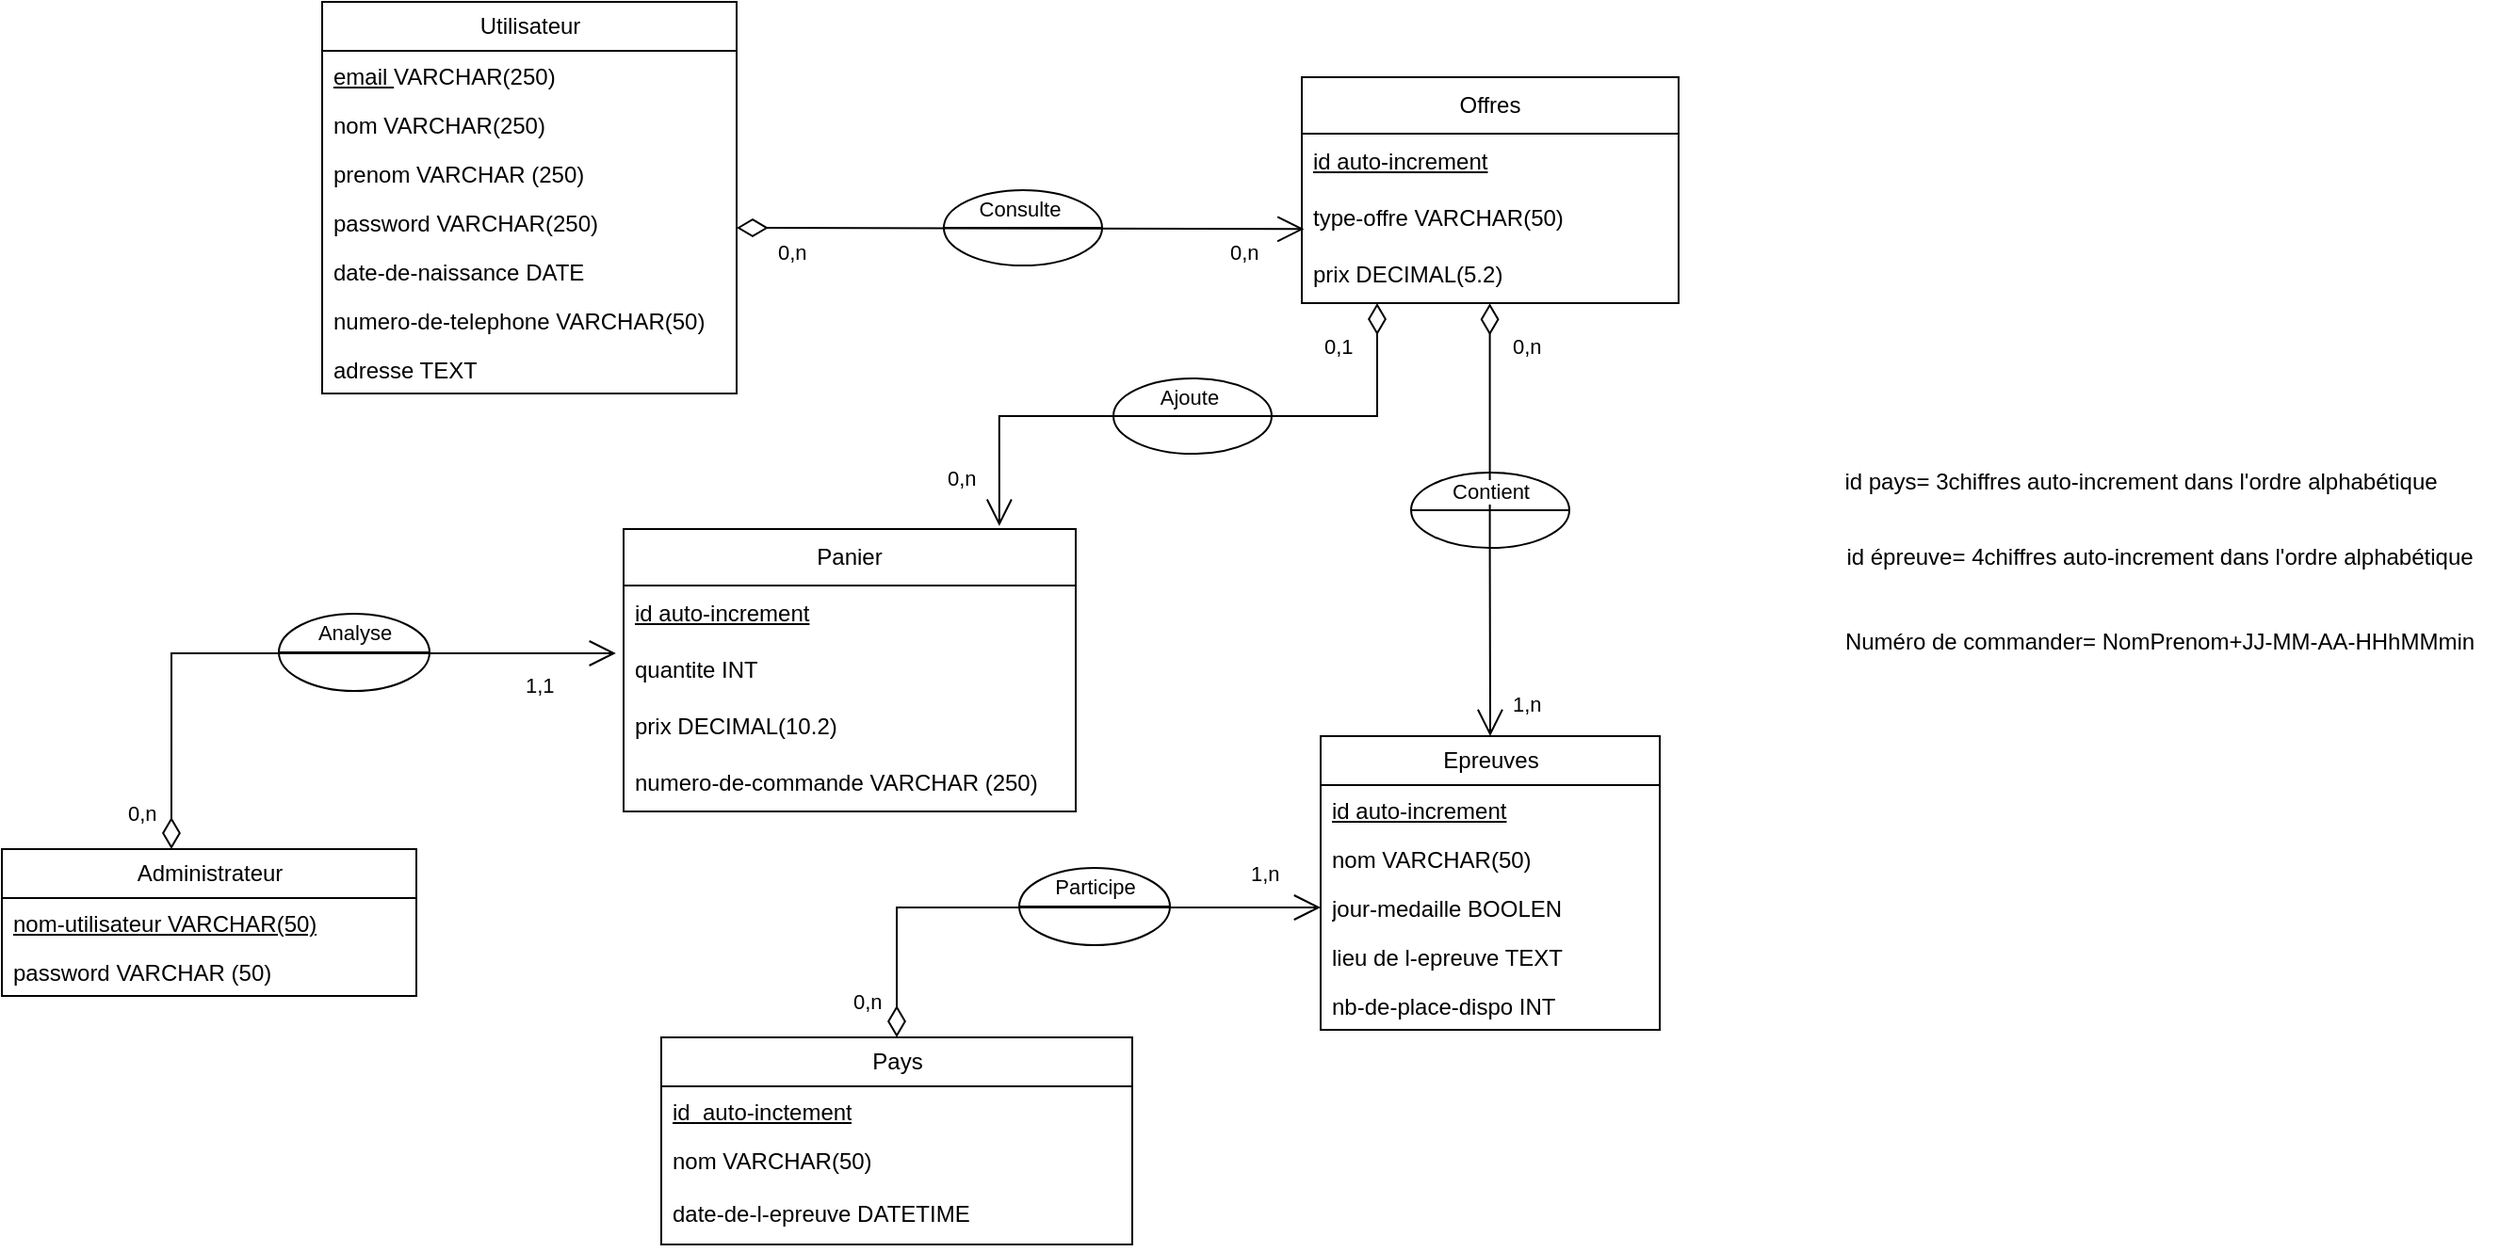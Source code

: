<mxfile version="26.0.15">
  <diagram name="Page-1" id="KZFdH-nIH_u0-ly5RBB0">
    <mxGraphModel dx="2184" dy="806" grid="1" gridSize="10" guides="1" tooltips="1" connect="1" arrows="1" fold="1" page="1" pageScale="1" pageWidth="827" pageHeight="1169" math="0" shadow="0">
      <root>
        <mxCell id="0" />
        <mxCell id="1" parent="0" />
        <mxCell id="GOUrPmINWm-OZ7-MeIW6-82" value="" style="shape=lineEllipse;perimeter=ellipsePerimeter;whiteSpace=wrap;html=1;backgroundOutline=1;" parent="1" vertex="1">
          <mxGeometry x="17" y="405" width="80" height="41" as="geometry" />
        </mxCell>
        <mxCell id="GOUrPmINWm-OZ7-MeIW6-72" value="" style="shape=lineEllipse;perimeter=ellipsePerimeter;whiteSpace=wrap;html=1;backgroundOutline=1;" parent="1" vertex="1">
          <mxGeometry x="410" y="540" width="80" height="41" as="geometry" />
        </mxCell>
        <mxCell id="GOUrPmINWm-OZ7-MeIW6-67" value="" style="shape=lineEllipse;perimeter=ellipsePerimeter;whiteSpace=wrap;html=1;backgroundOutline=1;" parent="1" vertex="1">
          <mxGeometry x="460" y="280" width="84" height="40" as="geometry" />
        </mxCell>
        <mxCell id="GOUrPmINWm-OZ7-MeIW6-56" value="" style="shape=lineEllipse;perimeter=ellipsePerimeter;whiteSpace=wrap;html=1;backgroundOutline=1;" parent="1" vertex="1">
          <mxGeometry x="618" y="330" width="84" height="40" as="geometry" />
        </mxCell>
        <mxCell id="GOUrPmINWm-OZ7-MeIW6-46" value="" style="shape=lineEllipse;perimeter=ellipsePerimeter;whiteSpace=wrap;html=1;backgroundOutline=1;" parent="1" vertex="1">
          <mxGeometry x="370" y="180" width="84" height="40" as="geometry" />
        </mxCell>
        <mxCell id="GOUrPmINWm-OZ7-MeIW6-1" value="Utilisateur" style="swimlane;fontStyle=0;childLayout=stackLayout;horizontal=1;startSize=26;fillColor=none;horizontalStack=0;resizeParent=1;resizeParentMax=0;resizeLast=0;collapsible=1;marginBottom=0;html=1;" parent="1" vertex="1">
          <mxGeometry x="40" y="80" width="220" height="208" as="geometry" />
        </mxCell>
        <mxCell id="GOUrPmINWm-OZ7-MeIW6-2" value="&lt;u&gt;email&amp;nbsp;&lt;/u&gt;VARCHAR(250)" style="text;strokeColor=none;fillColor=none;align=left;verticalAlign=top;spacingLeft=4;spacingRight=4;overflow=hidden;rotatable=0;points=[[0,0.5],[1,0.5]];portConstraint=eastwest;whiteSpace=wrap;html=1;" parent="GOUrPmINWm-OZ7-MeIW6-1" vertex="1">
          <mxGeometry y="26" width="220" height="26" as="geometry" />
        </mxCell>
        <mxCell id="GOUrPmINWm-OZ7-MeIW6-3" value="nom VARCHAR(250)" style="text;strokeColor=none;fillColor=none;align=left;verticalAlign=top;spacingLeft=4;spacingRight=4;overflow=hidden;rotatable=0;points=[[0,0.5],[1,0.5]];portConstraint=eastwest;whiteSpace=wrap;html=1;" parent="GOUrPmINWm-OZ7-MeIW6-1" vertex="1">
          <mxGeometry y="52" width="220" height="26" as="geometry" />
        </mxCell>
        <mxCell id="GOUrPmINWm-OZ7-MeIW6-4" value="prenom VARCHAR (250)&lt;div&gt;&lt;br&gt;&lt;/div&gt;" style="text;strokeColor=none;fillColor=none;align=left;verticalAlign=top;spacingLeft=4;spacingRight=4;overflow=hidden;rotatable=0;points=[[0,0.5],[1,0.5]];portConstraint=eastwest;whiteSpace=wrap;html=1;" parent="GOUrPmINWm-OZ7-MeIW6-1" vertex="1">
          <mxGeometry y="78" width="220" height="26" as="geometry" />
        </mxCell>
        <mxCell id="GOUrPmINWm-OZ7-MeIW6-5" value="password VARCHAR(250)" style="text;strokeColor=none;fillColor=none;align=left;verticalAlign=top;spacingLeft=4;spacingRight=4;overflow=hidden;rotatable=0;points=[[0,0.5],[1,0.5]];portConstraint=eastwest;whiteSpace=wrap;html=1;" parent="GOUrPmINWm-OZ7-MeIW6-1" vertex="1">
          <mxGeometry y="104" width="220" height="26" as="geometry" />
        </mxCell>
        <mxCell id="GOUrPmINWm-OZ7-MeIW6-6" value="date-de-naissance DATE" style="text;strokeColor=none;fillColor=none;align=left;verticalAlign=top;spacingLeft=4;spacingRight=4;overflow=hidden;rotatable=0;points=[[0,0.5],[1,0.5]];portConstraint=eastwest;whiteSpace=wrap;html=1;" parent="GOUrPmINWm-OZ7-MeIW6-1" vertex="1">
          <mxGeometry y="130" width="220" height="26" as="geometry" />
        </mxCell>
        <mxCell id="GOUrPmINWm-OZ7-MeIW6-7" value="&lt;div&gt;numero-de-telephone VARCHAR(50)&amp;nbsp;&lt;/div&gt;" style="text;strokeColor=none;fillColor=none;align=left;verticalAlign=top;spacingLeft=4;spacingRight=4;overflow=hidden;rotatable=0;points=[[0,0.5],[1,0.5]];portConstraint=eastwest;whiteSpace=wrap;html=1;" parent="GOUrPmINWm-OZ7-MeIW6-1" vertex="1">
          <mxGeometry y="156" width="220" height="26" as="geometry" />
        </mxCell>
        <mxCell id="GOUrPmINWm-OZ7-MeIW6-8" value="adresse TEXT" style="text;strokeColor=none;fillColor=none;align=left;verticalAlign=top;spacingLeft=4;spacingRight=4;overflow=hidden;rotatable=0;points=[[0,0.5],[1,0.5]];portConstraint=eastwest;whiteSpace=wrap;html=1;" parent="GOUrPmINWm-OZ7-MeIW6-1" vertex="1">
          <mxGeometry y="182" width="220" height="26" as="geometry" />
        </mxCell>
        <mxCell id="GOUrPmINWm-OZ7-MeIW6-9" value="Offres" style="swimlane;fontStyle=0;childLayout=stackLayout;horizontal=1;startSize=30;horizontalStack=0;resizeParent=1;resizeParentMax=0;resizeLast=0;collapsible=1;marginBottom=0;whiteSpace=wrap;html=1;" parent="1" vertex="1">
          <mxGeometry x="560" y="120" width="200" height="120" as="geometry" />
        </mxCell>
        <mxCell id="GOUrPmINWm-OZ7-MeIW6-10" value="&lt;u&gt;id auto-increment&lt;/u&gt;" style="text;strokeColor=none;fillColor=none;align=left;verticalAlign=middle;spacingLeft=4;spacingRight=4;overflow=hidden;points=[[0,0.5],[1,0.5]];portConstraint=eastwest;rotatable=0;whiteSpace=wrap;html=1;" parent="GOUrPmINWm-OZ7-MeIW6-9" vertex="1">
          <mxGeometry y="30" width="200" height="30" as="geometry" />
        </mxCell>
        <mxCell id="GOUrPmINWm-OZ7-MeIW6-11" value="type-offre VARCHAR(50)" style="text;strokeColor=none;fillColor=none;align=left;verticalAlign=middle;spacingLeft=4;spacingRight=4;overflow=hidden;points=[[0,0.5],[1,0.5]];portConstraint=eastwest;rotatable=0;whiteSpace=wrap;html=1;" parent="GOUrPmINWm-OZ7-MeIW6-9" vertex="1">
          <mxGeometry y="60" width="200" height="30" as="geometry" />
        </mxCell>
        <mxCell id="GOUrPmINWm-OZ7-MeIW6-12" value="prix DECIMAL(5.2)" style="text;strokeColor=none;fillColor=none;align=left;verticalAlign=middle;spacingLeft=4;spacingRight=4;overflow=hidden;points=[[0,0.5],[1,0.5]];portConstraint=eastwest;rotatable=0;whiteSpace=wrap;html=1;" parent="GOUrPmINWm-OZ7-MeIW6-9" vertex="1">
          <mxGeometry y="90" width="200" height="30" as="geometry" />
        </mxCell>
        <mxCell id="GOUrPmINWm-OZ7-MeIW6-14" value="Epreuves" style="swimlane;fontStyle=0;childLayout=stackLayout;horizontal=1;startSize=26;fillColor=none;horizontalStack=0;resizeParent=1;resizeParentMax=0;resizeLast=0;collapsible=1;marginBottom=0;html=1;" parent="1" vertex="1">
          <mxGeometry x="570" y="470" width="180" height="156" as="geometry" />
        </mxCell>
        <mxCell id="GOUrPmINWm-OZ7-MeIW6-15" value="&lt;u&gt;id auto-increment&lt;/u&gt;" style="text;strokeColor=none;fillColor=none;align=left;verticalAlign=top;spacingLeft=4;spacingRight=4;overflow=hidden;rotatable=0;points=[[0,0.5],[1,0.5]];portConstraint=eastwest;whiteSpace=wrap;html=1;" parent="GOUrPmINWm-OZ7-MeIW6-14" vertex="1">
          <mxGeometry y="26" width="180" height="26" as="geometry" />
        </mxCell>
        <mxCell id="GOUrPmINWm-OZ7-MeIW6-16" value="nom VARCHAR(50)" style="text;strokeColor=none;fillColor=none;align=left;verticalAlign=top;spacingLeft=4;spacingRight=4;overflow=hidden;rotatable=0;points=[[0,0.5],[1,0.5]];portConstraint=eastwest;whiteSpace=wrap;html=1;" parent="GOUrPmINWm-OZ7-MeIW6-14" vertex="1">
          <mxGeometry y="52" width="180" height="26" as="geometry" />
        </mxCell>
        <mxCell id="GOUrPmINWm-OZ7-MeIW6-17" value="jour-medaille BOOLEN" style="text;strokeColor=none;fillColor=none;align=left;verticalAlign=top;spacingLeft=4;spacingRight=4;overflow=hidden;rotatable=0;points=[[0,0.5],[1,0.5]];portConstraint=eastwest;whiteSpace=wrap;html=1;" parent="GOUrPmINWm-OZ7-MeIW6-14" vertex="1">
          <mxGeometry y="78" width="180" height="26" as="geometry" />
        </mxCell>
        <mxCell id="GOUrPmINWm-OZ7-MeIW6-20" value="lieu de l-epreuve TEXT" style="text;strokeColor=none;fillColor=none;align=left;verticalAlign=top;spacingLeft=4;spacingRight=4;overflow=hidden;rotatable=0;points=[[0,0.5],[1,0.5]];portConstraint=eastwest;whiteSpace=wrap;html=1;" parent="GOUrPmINWm-OZ7-MeIW6-14" vertex="1">
          <mxGeometry y="104" width="180" height="26" as="geometry" />
        </mxCell>
        <mxCell id="GOUrPmINWm-OZ7-MeIW6-21" value="nb-de-place-dispo INT" style="text;strokeColor=none;fillColor=none;align=left;verticalAlign=top;spacingLeft=4;spacingRight=4;overflow=hidden;rotatable=0;points=[[0,0.5],[1,0.5]];portConstraint=eastwest;whiteSpace=wrap;html=1;" parent="GOUrPmINWm-OZ7-MeIW6-14" vertex="1">
          <mxGeometry y="130" width="180" height="26" as="geometry" />
        </mxCell>
        <mxCell id="GOUrPmINWm-OZ7-MeIW6-18" value="id épreuve= 4chiffres auto-increment dans l&#39;ordre alphabétique" style="text;html=1;align=center;verticalAlign=middle;resizable=0;points=[];autosize=1;strokeColor=none;fillColor=none;" parent="1" vertex="1">
          <mxGeometry x="835" y="360" width="360" height="30" as="geometry" />
        </mxCell>
        <mxCell id="GOUrPmINWm-OZ7-MeIW6-22" value="Panier" style="swimlane;fontStyle=0;childLayout=stackLayout;horizontal=1;startSize=30;horizontalStack=0;resizeParent=1;resizeParentMax=0;resizeLast=0;collapsible=1;marginBottom=0;whiteSpace=wrap;html=1;" parent="1" vertex="1">
          <mxGeometry x="200" y="360" width="240" height="150" as="geometry" />
        </mxCell>
        <mxCell id="GOUrPmINWm-OZ7-MeIW6-23" value="&lt;u&gt;id auto-increment&lt;/u&gt;" style="text;strokeColor=none;fillColor=none;align=left;verticalAlign=middle;spacingLeft=4;spacingRight=4;overflow=hidden;points=[[0,0.5],[1,0.5]];portConstraint=eastwest;rotatable=0;whiteSpace=wrap;html=1;" parent="GOUrPmINWm-OZ7-MeIW6-22" vertex="1">
          <mxGeometry y="30" width="240" height="30" as="geometry" />
        </mxCell>
        <mxCell id="GOUrPmINWm-OZ7-MeIW6-24" value="quantite INT" style="text;strokeColor=none;fillColor=none;align=left;verticalAlign=middle;spacingLeft=4;spacingRight=4;overflow=hidden;points=[[0,0.5],[1,0.5]];portConstraint=eastwest;rotatable=0;whiteSpace=wrap;html=1;" parent="GOUrPmINWm-OZ7-MeIW6-22" vertex="1">
          <mxGeometry y="60" width="240" height="30" as="geometry" />
        </mxCell>
        <mxCell id="GOUrPmINWm-OZ7-MeIW6-25" value="prix DECIMAL(10.2)" style="text;strokeColor=none;fillColor=none;align=left;verticalAlign=middle;spacingLeft=4;spacingRight=4;overflow=hidden;points=[[0,0.5],[1,0.5]];portConstraint=eastwest;rotatable=0;whiteSpace=wrap;html=1;" parent="GOUrPmINWm-OZ7-MeIW6-22" vertex="1">
          <mxGeometry y="90" width="240" height="30" as="geometry" />
        </mxCell>
        <mxCell id="GOUrPmINWm-OZ7-MeIW6-33" value="numero-de-commande VARCHAR (250)" style="text;strokeColor=none;fillColor=none;align=left;verticalAlign=middle;spacingLeft=4;spacingRight=4;overflow=hidden;points=[[0,0.5],[1,0.5]];portConstraint=eastwest;rotatable=0;whiteSpace=wrap;html=1;" parent="GOUrPmINWm-OZ7-MeIW6-22" vertex="1">
          <mxGeometry y="120" width="240" height="30" as="geometry" />
        </mxCell>
        <mxCell id="GOUrPmINWm-OZ7-MeIW6-26" value="Pays" style="swimlane;fontStyle=0;childLayout=stackLayout;horizontal=1;startSize=26;fillColor=none;horizontalStack=0;resizeParent=1;resizeParentMax=0;resizeLast=0;collapsible=1;marginBottom=0;html=1;" parent="1" vertex="1">
          <mxGeometry x="220" y="630" width="250" height="110" as="geometry" />
        </mxCell>
        <mxCell id="GOUrPmINWm-OZ7-MeIW6-27" value="&lt;u&gt;id&amp;nbsp; auto-inctement&lt;/u&gt;" style="text;strokeColor=none;fillColor=none;align=left;verticalAlign=top;spacingLeft=4;spacingRight=4;overflow=hidden;rotatable=0;points=[[0,0.5],[1,0.5]];portConstraint=eastwest;whiteSpace=wrap;html=1;" parent="GOUrPmINWm-OZ7-MeIW6-26" vertex="1">
          <mxGeometry y="26" width="250" height="26" as="geometry" />
        </mxCell>
        <mxCell id="GOUrPmINWm-OZ7-MeIW6-28" value="nom VARCHAR(50)" style="text;strokeColor=none;fillColor=none;align=left;verticalAlign=top;spacingLeft=4;spacingRight=4;overflow=hidden;rotatable=0;points=[[0,0.5],[1,0.5]];portConstraint=eastwest;whiteSpace=wrap;html=1;" parent="GOUrPmINWm-OZ7-MeIW6-26" vertex="1">
          <mxGeometry y="52" width="250" height="28" as="geometry" />
        </mxCell>
        <mxCell id="vYq5m1j15X4WnwV4BCez-5" value="date-de-l-epreuve DATETIME" style="text;strokeColor=none;fillColor=none;align=left;verticalAlign=top;spacingLeft=4;spacingRight=4;overflow=hidden;rotatable=0;points=[[0,0.5],[1,0.5]];portConstraint=eastwest;whiteSpace=wrap;html=1;" vertex="1" parent="GOUrPmINWm-OZ7-MeIW6-26">
          <mxGeometry y="80" width="250" height="30" as="geometry" />
        </mxCell>
        <mxCell id="GOUrPmINWm-OZ7-MeIW6-30" value="id pays= 3chiffres auto-increment dans l&#39;ordre alphabétique" style="text;html=1;align=center;verticalAlign=middle;resizable=0;points=[];autosize=1;strokeColor=none;fillColor=none;" parent="1" vertex="1">
          <mxGeometry x="835" y="320" width="340" height="30" as="geometry" />
        </mxCell>
        <mxCell id="GOUrPmINWm-OZ7-MeIW6-31" value="Numéro de commander= NomPrenom+JJ-MM-AA-HHhMMmin" style="text;html=1;align=center;verticalAlign=middle;resizable=0;points=[];autosize=1;strokeColor=none;fillColor=none;" parent="1" vertex="1">
          <mxGeometry x="835" y="405" width="360" height="30" as="geometry" />
        </mxCell>
        <mxCell id="GOUrPmINWm-OZ7-MeIW6-35" value="Administrateur" style="swimlane;fontStyle=0;childLayout=stackLayout;horizontal=1;startSize=26;fillColor=none;horizontalStack=0;resizeParent=1;resizeParentMax=0;resizeLast=0;collapsible=1;marginBottom=0;html=1;" parent="1" vertex="1">
          <mxGeometry x="-130" y="530" width="220" height="78" as="geometry" />
        </mxCell>
        <mxCell id="GOUrPmINWm-OZ7-MeIW6-36" value="&lt;u&gt;nom-utilisateur VARCHAR(50)&lt;/u&gt;" style="text;strokeColor=none;fillColor=none;align=left;verticalAlign=top;spacingLeft=4;spacingRight=4;overflow=hidden;rotatable=0;points=[[0,0.5],[1,0.5]];portConstraint=eastwest;whiteSpace=wrap;html=1;" parent="GOUrPmINWm-OZ7-MeIW6-35" vertex="1">
          <mxGeometry y="26" width="220" height="26" as="geometry" />
        </mxCell>
        <mxCell id="GOUrPmINWm-OZ7-MeIW6-37" value="password VARCHAR (50)" style="text;strokeColor=none;fillColor=none;align=left;verticalAlign=top;spacingLeft=4;spacingRight=4;overflow=hidden;rotatable=0;points=[[0,0.5],[1,0.5]];portConstraint=eastwest;whiteSpace=wrap;html=1;" parent="GOUrPmINWm-OZ7-MeIW6-35" vertex="1">
          <mxGeometry y="52" width="220" height="26" as="geometry" />
        </mxCell>
        <mxCell id="GOUrPmINWm-OZ7-MeIW6-42" value="Consulte" style="endArrow=open;html=1;endSize=12;startArrow=diamondThin;startSize=14;startFill=0;edgeStyle=orthogonalEdgeStyle;rounded=0;entryX=0.006;entryY=0.689;entryDx=0;entryDy=0;entryPerimeter=0;" parent="1" target="GOUrPmINWm-OZ7-MeIW6-11" edge="1">
          <mxGeometry x="-0.004" y="10" relative="1" as="geometry">
            <mxPoint x="260" y="200" as="sourcePoint" />
            <mxPoint x="420" y="200" as="targetPoint" />
            <Array as="points">
              <mxPoint x="260" y="201" />
            </Array>
            <mxPoint as="offset" />
          </mxGeometry>
        </mxCell>
        <mxCell id="GOUrPmINWm-OZ7-MeIW6-43" value="0,n" style="edgeLabel;resizable=0;html=1;align=left;verticalAlign=top;" parent="GOUrPmINWm-OZ7-MeIW6-42" connectable="0" vertex="1">
          <mxGeometry x="-1" relative="1" as="geometry">
            <mxPoint x="20" as="offset" />
          </mxGeometry>
        </mxCell>
        <mxCell id="GOUrPmINWm-OZ7-MeIW6-45" value="0,n" style="edgeLabel;resizable=0;html=1;align=left;verticalAlign=top;" parent="GOUrPmINWm-OZ7-MeIW6-42" connectable="0" vertex="1">
          <mxGeometry x="-1" relative="1" as="geometry">
            <mxPoint x="260" as="offset" />
          </mxGeometry>
        </mxCell>
        <mxCell id="GOUrPmINWm-OZ7-MeIW6-53" value="Contient" style="endArrow=open;html=1;endSize=12;startArrow=diamondThin;startSize=14;startFill=0;edgeStyle=orthogonalEdgeStyle;rounded=0;entryX=0.5;entryY=0;entryDx=0;entryDy=0;exitX=0.499;exitY=1.004;exitDx=0;exitDy=0;exitPerimeter=0;" parent="1" source="GOUrPmINWm-OZ7-MeIW6-12" target="GOUrPmINWm-OZ7-MeIW6-14" edge="1">
          <mxGeometry x="-0.131" relative="1" as="geometry">
            <mxPoint x="660" y="241" as="sourcePoint" />
            <mxPoint x="630" y="340" as="targetPoint" />
            <Array as="points">
              <mxPoint x="660" y="370" />
            </Array>
            <mxPoint as="offset" />
          </mxGeometry>
        </mxCell>
        <mxCell id="GOUrPmINWm-OZ7-MeIW6-54" value="0,n" style="edgeLabel;resizable=0;html=1;align=left;verticalAlign=top;" parent="GOUrPmINWm-OZ7-MeIW6-53" connectable="0" vertex="1">
          <mxGeometry x="-1" relative="1" as="geometry">
            <mxPoint x="10" y="10" as="offset" />
          </mxGeometry>
        </mxCell>
        <mxCell id="GOUrPmINWm-OZ7-MeIW6-55" value="1,n" style="edgeLabel;resizable=0;html=1;align=left;verticalAlign=top;" parent="GOUrPmINWm-OZ7-MeIW6-53" connectable="0" vertex="1">
          <mxGeometry x="-1" relative="1" as="geometry">
            <mxPoint x="10" y="200" as="offset" />
          </mxGeometry>
        </mxCell>
        <mxCell id="GOUrPmINWm-OZ7-MeIW6-60" value="Participe" style="endArrow=open;html=1;endSize=12;startArrow=diamondThin;startSize=14;startFill=0;edgeStyle=orthogonalEdgeStyle;rounded=0;exitX=0.75;exitY=0;exitDx=0;exitDy=0;entryX=0;entryY=0.5;entryDx=0;entryDy=0;" parent="1" target="GOUrPmINWm-OZ7-MeIW6-17" edge="1">
          <mxGeometry x="0.183" y="11" relative="1" as="geometry">
            <mxPoint x="345.0" y="630" as="sourcePoint" />
            <mxPoint x="570" y="560" as="targetPoint" />
            <Array as="points">
              <mxPoint x="345" y="561" />
            </Array>
            <mxPoint as="offset" />
          </mxGeometry>
        </mxCell>
        <mxCell id="GOUrPmINWm-OZ7-MeIW6-61" value="1,n" style="edgeLabel;resizable=0;html=1;align=left;verticalAlign=top;" parent="GOUrPmINWm-OZ7-MeIW6-60" connectable="0" vertex="1">
          <mxGeometry x="-1" relative="1" as="geometry">
            <mxPoint x="186" y="-100" as="offset" />
          </mxGeometry>
        </mxCell>
        <mxCell id="GOUrPmINWm-OZ7-MeIW6-71" value="0,n" style="edgeLabel;resizable=0;html=1;align=left;verticalAlign=top;" parent="GOUrPmINWm-OZ7-MeIW6-60" connectable="0" vertex="1">
          <mxGeometry x="-1" relative="1" as="geometry">
            <mxPoint x="-25" y="-32" as="offset" />
          </mxGeometry>
        </mxCell>
        <mxCell id="GOUrPmINWm-OZ7-MeIW6-63" value="Ajoute" style="endArrow=open;html=1;endSize=12;startArrow=diamondThin;startSize=14;startFill=0;edgeStyle=orthogonalEdgeStyle;rounded=0;exitX=0.2;exitY=1;exitDx=0;exitDy=0;exitPerimeter=0;entryX=0.831;entryY=-0.011;entryDx=0;entryDy=0;entryPerimeter=0;" parent="1" source="GOUrPmINWm-OZ7-MeIW6-12" target="GOUrPmINWm-OZ7-MeIW6-22" edge="1">
          <mxGeometry x="0.003" y="-10" relative="1" as="geometry">
            <mxPoint x="410" y="320" as="sourcePoint" />
            <mxPoint x="570" y="320" as="targetPoint" />
            <mxPoint as="offset" />
          </mxGeometry>
        </mxCell>
        <mxCell id="GOUrPmINWm-OZ7-MeIW6-64" value="0,1" style="edgeLabel;resizable=0;html=1;align=left;verticalAlign=top;" parent="GOUrPmINWm-OZ7-MeIW6-63" connectable="0" vertex="1">
          <mxGeometry x="-1" relative="1" as="geometry">
            <mxPoint x="-30" y="10" as="offset" />
          </mxGeometry>
        </mxCell>
        <mxCell id="GOUrPmINWm-OZ7-MeIW6-66" value="0,n" style="edgeLabel;resizable=0;html=1;align=left;verticalAlign=top;" parent="GOUrPmINWm-OZ7-MeIW6-63" connectable="0" vertex="1">
          <mxGeometry x="-1" relative="1" as="geometry">
            <mxPoint x="-230" y="80" as="offset" />
          </mxGeometry>
        </mxCell>
        <mxCell id="GOUrPmINWm-OZ7-MeIW6-79" value="Analyse" style="endArrow=open;html=1;endSize=12;startArrow=diamondThin;startSize=14;startFill=0;edgeStyle=orthogonalEdgeStyle;rounded=0;exitX=0.409;exitY=0;exitDx=0;exitDy=0;entryX=-0.017;entryY=0.2;entryDx=0;entryDy=0;exitPerimeter=0;entryPerimeter=0;" parent="1" source="GOUrPmINWm-OZ7-MeIW6-35" target="GOUrPmINWm-OZ7-MeIW6-24" edge="1">
          <mxGeometry x="0.183" y="11" relative="1" as="geometry">
            <mxPoint x="-40.0" y="495" as="sourcePoint" />
            <mxPoint x="185" y="426" as="targetPoint" />
            <Array as="points">
              <mxPoint x="-40" y="426" />
            </Array>
            <mxPoint as="offset" />
          </mxGeometry>
        </mxCell>
        <mxCell id="GOUrPmINWm-OZ7-MeIW6-80" value="1,1" style="edgeLabel;resizable=0;html=1;align=left;verticalAlign=top;" parent="GOUrPmINWm-OZ7-MeIW6-79" connectable="0" vertex="1">
          <mxGeometry x="-1" relative="1" as="geometry">
            <mxPoint x="186" y="-100" as="offset" />
          </mxGeometry>
        </mxCell>
        <mxCell id="GOUrPmINWm-OZ7-MeIW6-81" value="0,n" style="edgeLabel;resizable=0;html=1;align=left;verticalAlign=top;" parent="GOUrPmINWm-OZ7-MeIW6-79" connectable="0" vertex="1">
          <mxGeometry x="-1" relative="1" as="geometry">
            <mxPoint x="-25" y="-32" as="offset" />
          </mxGeometry>
        </mxCell>
      </root>
    </mxGraphModel>
  </diagram>
</mxfile>
